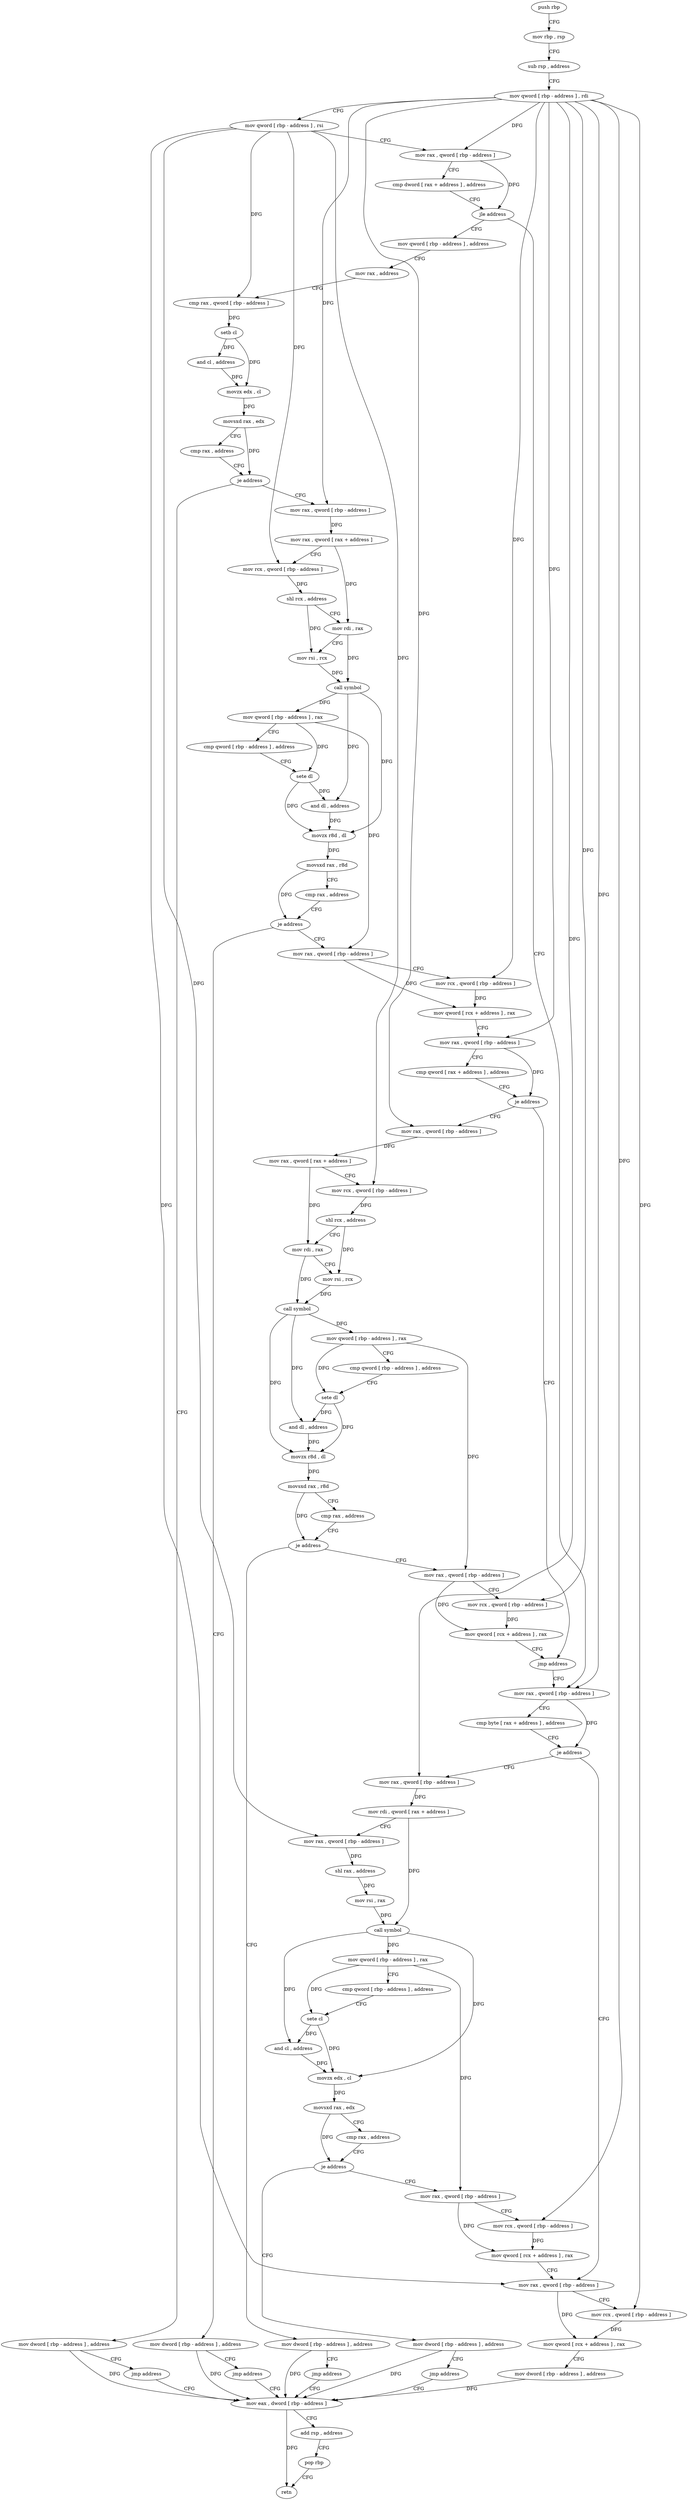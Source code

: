 digraph "func" {
"4240912" [label = "push rbp" ]
"4240913" [label = "mov rbp , rsp" ]
"4240916" [label = "sub rsp , address" ]
"4240920" [label = "mov qword [ rbp - address ] , rdi" ]
"4240924" [label = "mov qword [ rbp - address ] , rsi" ]
"4240928" [label = "mov rax , qword [ rbp - address ]" ]
"4240932" [label = "cmp dword [ rax + address ] , address" ]
"4240939" [label = "jle address" ]
"4241187" [label = "mov rax , qword [ rbp - address ]" ]
"4240945" [label = "mov qword [ rbp - address ] , address" ]
"4241191" [label = "cmp byte [ rax + address ] , address" ]
"4241198" [label = "je address" ]
"4241283" [label = "mov rax , qword [ rbp - address ]" ]
"4241204" [label = "mov rax , qword [ rbp - address ]" ]
"4240953" [label = "mov rax , address" ]
"4240963" [label = "cmp rax , qword [ rbp - address ]" ]
"4240967" [label = "setb cl" ]
"4240970" [label = "and cl , address" ]
"4240973" [label = "movzx edx , cl" ]
"4240976" [label = "movsxd rax , edx" ]
"4240979" [label = "cmp rax , address" ]
"4240983" [label = "je address" ]
"4241001" [label = "mov rax , qword [ rbp - address ]" ]
"4240989" [label = "mov dword [ rbp - address ] , address" ]
"4241287" [label = "mov rcx , qword [ rbp - address ]" ]
"4241291" [label = "mov qword [ rcx + address ] , rax" ]
"4241295" [label = "mov dword [ rbp - address ] , address" ]
"4241302" [label = "mov eax , dword [ rbp - address ]" ]
"4241208" [label = "mov rdi , qword [ rax + address ]" ]
"4241212" [label = "mov rax , qword [ rbp - address ]" ]
"4241216" [label = "shl rax , address" ]
"4241220" [label = "mov rsi , rax" ]
"4241223" [label = "call symbol" ]
"4241228" [label = "mov qword [ rbp - address ] , rax" ]
"4241232" [label = "cmp qword [ rbp - address ] , address" ]
"4241237" [label = "sete cl" ]
"4241240" [label = "and cl , address" ]
"4241243" [label = "movzx edx , cl" ]
"4241246" [label = "movsxd rax , edx" ]
"4241249" [label = "cmp rax , address" ]
"4241253" [label = "je address" ]
"4241271" [label = "mov rax , qword [ rbp - address ]" ]
"4241259" [label = "mov dword [ rbp - address ] , address" ]
"4241005" [label = "mov rax , qword [ rax + address ]" ]
"4241009" [label = "mov rcx , qword [ rbp - address ]" ]
"4241013" [label = "shl rcx , address" ]
"4241017" [label = "mov rdi , rax" ]
"4241020" [label = "mov rsi , rcx" ]
"4241023" [label = "call symbol" ]
"4241028" [label = "mov qword [ rbp - address ] , rax" ]
"4241032" [label = "cmp qword [ rbp - address ] , address" ]
"4241037" [label = "sete dl" ]
"4241040" [label = "and dl , address" ]
"4241043" [label = "movzx r8d , dl" ]
"4241047" [label = "movsxd rax , r8d" ]
"4241050" [label = "cmp rax , address" ]
"4241054" [label = "je address" ]
"4241072" [label = "mov rax , qword [ rbp - address ]" ]
"4241060" [label = "mov dword [ rbp - address ] , address" ]
"4240996" [label = "jmp address" ]
"4241275" [label = "mov rcx , qword [ rbp - address ]" ]
"4241279" [label = "mov qword [ rcx + address ] , rax" ]
"4241266" [label = "jmp address" ]
"4241076" [label = "mov rcx , qword [ rbp - address ]" ]
"4241080" [label = "mov qword [ rcx + address ] , rax" ]
"4241084" [label = "mov rax , qword [ rbp - address ]" ]
"4241088" [label = "cmp qword [ rax + address ] , address" ]
"4241093" [label = "je address" ]
"4241182" [label = "jmp address" ]
"4241099" [label = "mov rax , qword [ rbp - address ]" ]
"4241067" [label = "jmp address" ]
"4241305" [label = "add rsp , address" ]
"4241309" [label = "pop rbp" ]
"4241310" [label = "retn" ]
"4241103" [label = "mov rax , qword [ rax + address ]" ]
"4241107" [label = "mov rcx , qword [ rbp - address ]" ]
"4241111" [label = "shl rcx , address" ]
"4241115" [label = "mov rdi , rax" ]
"4241118" [label = "mov rsi , rcx" ]
"4241121" [label = "call symbol" ]
"4241126" [label = "mov qword [ rbp - address ] , rax" ]
"4241130" [label = "cmp qword [ rbp - address ] , address" ]
"4241135" [label = "sete dl" ]
"4241138" [label = "and dl , address" ]
"4241141" [label = "movzx r8d , dl" ]
"4241145" [label = "movsxd rax , r8d" ]
"4241148" [label = "cmp rax , address" ]
"4241152" [label = "je address" ]
"4241170" [label = "mov rax , qword [ rbp - address ]" ]
"4241158" [label = "mov dword [ rbp - address ] , address" ]
"4241174" [label = "mov rcx , qword [ rbp - address ]" ]
"4241178" [label = "mov qword [ rcx + address ] , rax" ]
"4241165" [label = "jmp address" ]
"4240912" -> "4240913" [ label = "CFG" ]
"4240913" -> "4240916" [ label = "CFG" ]
"4240916" -> "4240920" [ label = "CFG" ]
"4240920" -> "4240924" [ label = "CFG" ]
"4240920" -> "4240928" [ label = "DFG" ]
"4240920" -> "4241187" [ label = "DFG" ]
"4240920" -> "4241287" [ label = "DFG" ]
"4240920" -> "4241204" [ label = "DFG" ]
"4240920" -> "4241001" [ label = "DFG" ]
"4240920" -> "4241275" [ label = "DFG" ]
"4240920" -> "4241076" [ label = "DFG" ]
"4240920" -> "4241084" [ label = "DFG" ]
"4240920" -> "4241099" [ label = "DFG" ]
"4240920" -> "4241174" [ label = "DFG" ]
"4240924" -> "4240928" [ label = "CFG" ]
"4240924" -> "4240963" [ label = "DFG" ]
"4240924" -> "4241283" [ label = "DFG" ]
"4240924" -> "4241212" [ label = "DFG" ]
"4240924" -> "4241009" [ label = "DFG" ]
"4240924" -> "4241107" [ label = "DFG" ]
"4240928" -> "4240932" [ label = "CFG" ]
"4240928" -> "4240939" [ label = "DFG" ]
"4240932" -> "4240939" [ label = "CFG" ]
"4240939" -> "4241187" [ label = "CFG" ]
"4240939" -> "4240945" [ label = "CFG" ]
"4241187" -> "4241191" [ label = "CFG" ]
"4241187" -> "4241198" [ label = "DFG" ]
"4240945" -> "4240953" [ label = "CFG" ]
"4241191" -> "4241198" [ label = "CFG" ]
"4241198" -> "4241283" [ label = "CFG" ]
"4241198" -> "4241204" [ label = "CFG" ]
"4241283" -> "4241287" [ label = "CFG" ]
"4241283" -> "4241291" [ label = "DFG" ]
"4241204" -> "4241208" [ label = "DFG" ]
"4240953" -> "4240963" [ label = "CFG" ]
"4240963" -> "4240967" [ label = "DFG" ]
"4240967" -> "4240970" [ label = "DFG" ]
"4240967" -> "4240973" [ label = "DFG" ]
"4240970" -> "4240973" [ label = "DFG" ]
"4240973" -> "4240976" [ label = "DFG" ]
"4240976" -> "4240979" [ label = "CFG" ]
"4240976" -> "4240983" [ label = "DFG" ]
"4240979" -> "4240983" [ label = "CFG" ]
"4240983" -> "4241001" [ label = "CFG" ]
"4240983" -> "4240989" [ label = "CFG" ]
"4241001" -> "4241005" [ label = "DFG" ]
"4240989" -> "4240996" [ label = "CFG" ]
"4240989" -> "4241302" [ label = "DFG" ]
"4241287" -> "4241291" [ label = "DFG" ]
"4241291" -> "4241295" [ label = "CFG" ]
"4241295" -> "4241302" [ label = "DFG" ]
"4241302" -> "4241305" [ label = "CFG" ]
"4241302" -> "4241310" [ label = "DFG" ]
"4241208" -> "4241212" [ label = "CFG" ]
"4241208" -> "4241223" [ label = "DFG" ]
"4241212" -> "4241216" [ label = "DFG" ]
"4241216" -> "4241220" [ label = "DFG" ]
"4241220" -> "4241223" [ label = "DFG" ]
"4241223" -> "4241228" [ label = "DFG" ]
"4241223" -> "4241240" [ label = "DFG" ]
"4241223" -> "4241243" [ label = "DFG" ]
"4241228" -> "4241232" [ label = "CFG" ]
"4241228" -> "4241237" [ label = "DFG" ]
"4241228" -> "4241271" [ label = "DFG" ]
"4241232" -> "4241237" [ label = "CFG" ]
"4241237" -> "4241240" [ label = "DFG" ]
"4241237" -> "4241243" [ label = "DFG" ]
"4241240" -> "4241243" [ label = "DFG" ]
"4241243" -> "4241246" [ label = "DFG" ]
"4241246" -> "4241249" [ label = "CFG" ]
"4241246" -> "4241253" [ label = "DFG" ]
"4241249" -> "4241253" [ label = "CFG" ]
"4241253" -> "4241271" [ label = "CFG" ]
"4241253" -> "4241259" [ label = "CFG" ]
"4241271" -> "4241275" [ label = "CFG" ]
"4241271" -> "4241279" [ label = "DFG" ]
"4241259" -> "4241266" [ label = "CFG" ]
"4241259" -> "4241302" [ label = "DFG" ]
"4241005" -> "4241009" [ label = "CFG" ]
"4241005" -> "4241017" [ label = "DFG" ]
"4241009" -> "4241013" [ label = "DFG" ]
"4241013" -> "4241017" [ label = "CFG" ]
"4241013" -> "4241020" [ label = "DFG" ]
"4241017" -> "4241020" [ label = "CFG" ]
"4241017" -> "4241023" [ label = "DFG" ]
"4241020" -> "4241023" [ label = "DFG" ]
"4241023" -> "4241028" [ label = "DFG" ]
"4241023" -> "4241040" [ label = "DFG" ]
"4241023" -> "4241043" [ label = "DFG" ]
"4241028" -> "4241032" [ label = "CFG" ]
"4241028" -> "4241037" [ label = "DFG" ]
"4241028" -> "4241072" [ label = "DFG" ]
"4241032" -> "4241037" [ label = "CFG" ]
"4241037" -> "4241040" [ label = "DFG" ]
"4241037" -> "4241043" [ label = "DFG" ]
"4241040" -> "4241043" [ label = "DFG" ]
"4241043" -> "4241047" [ label = "DFG" ]
"4241047" -> "4241050" [ label = "CFG" ]
"4241047" -> "4241054" [ label = "DFG" ]
"4241050" -> "4241054" [ label = "CFG" ]
"4241054" -> "4241072" [ label = "CFG" ]
"4241054" -> "4241060" [ label = "CFG" ]
"4241072" -> "4241076" [ label = "CFG" ]
"4241072" -> "4241080" [ label = "DFG" ]
"4241060" -> "4241067" [ label = "CFG" ]
"4241060" -> "4241302" [ label = "DFG" ]
"4240996" -> "4241302" [ label = "CFG" ]
"4241275" -> "4241279" [ label = "DFG" ]
"4241279" -> "4241283" [ label = "CFG" ]
"4241266" -> "4241302" [ label = "CFG" ]
"4241076" -> "4241080" [ label = "DFG" ]
"4241080" -> "4241084" [ label = "CFG" ]
"4241084" -> "4241088" [ label = "CFG" ]
"4241084" -> "4241093" [ label = "DFG" ]
"4241088" -> "4241093" [ label = "CFG" ]
"4241093" -> "4241182" [ label = "CFG" ]
"4241093" -> "4241099" [ label = "CFG" ]
"4241182" -> "4241187" [ label = "CFG" ]
"4241099" -> "4241103" [ label = "DFG" ]
"4241067" -> "4241302" [ label = "CFG" ]
"4241305" -> "4241309" [ label = "CFG" ]
"4241309" -> "4241310" [ label = "CFG" ]
"4241103" -> "4241107" [ label = "CFG" ]
"4241103" -> "4241115" [ label = "DFG" ]
"4241107" -> "4241111" [ label = "DFG" ]
"4241111" -> "4241115" [ label = "CFG" ]
"4241111" -> "4241118" [ label = "DFG" ]
"4241115" -> "4241118" [ label = "CFG" ]
"4241115" -> "4241121" [ label = "DFG" ]
"4241118" -> "4241121" [ label = "DFG" ]
"4241121" -> "4241126" [ label = "DFG" ]
"4241121" -> "4241138" [ label = "DFG" ]
"4241121" -> "4241141" [ label = "DFG" ]
"4241126" -> "4241130" [ label = "CFG" ]
"4241126" -> "4241135" [ label = "DFG" ]
"4241126" -> "4241170" [ label = "DFG" ]
"4241130" -> "4241135" [ label = "CFG" ]
"4241135" -> "4241138" [ label = "DFG" ]
"4241135" -> "4241141" [ label = "DFG" ]
"4241138" -> "4241141" [ label = "DFG" ]
"4241141" -> "4241145" [ label = "DFG" ]
"4241145" -> "4241148" [ label = "CFG" ]
"4241145" -> "4241152" [ label = "DFG" ]
"4241148" -> "4241152" [ label = "CFG" ]
"4241152" -> "4241170" [ label = "CFG" ]
"4241152" -> "4241158" [ label = "CFG" ]
"4241170" -> "4241174" [ label = "CFG" ]
"4241170" -> "4241178" [ label = "DFG" ]
"4241158" -> "4241165" [ label = "CFG" ]
"4241158" -> "4241302" [ label = "DFG" ]
"4241174" -> "4241178" [ label = "DFG" ]
"4241178" -> "4241182" [ label = "CFG" ]
"4241165" -> "4241302" [ label = "CFG" ]
}
